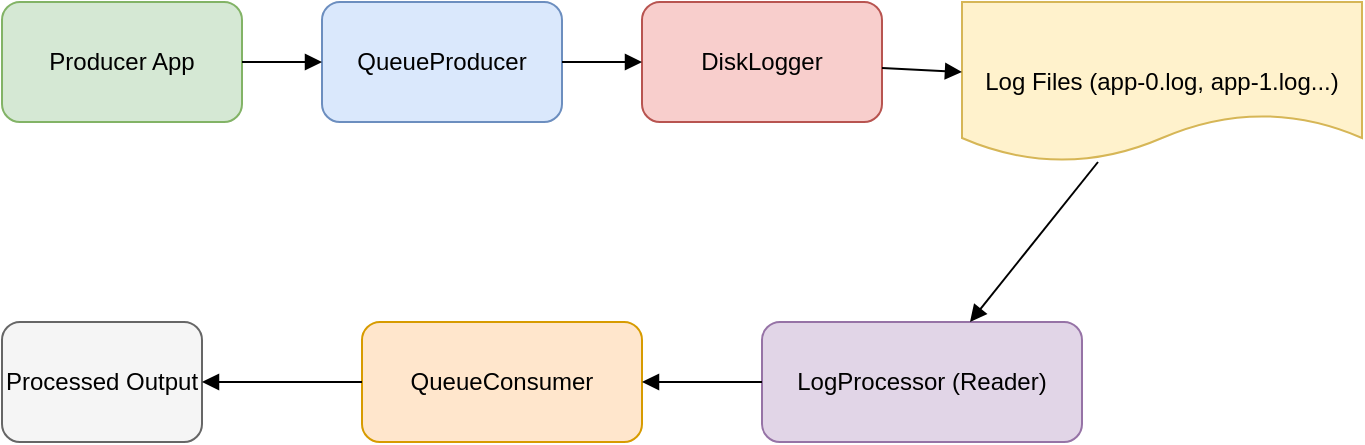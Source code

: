 <mxfile version="24.7.17">
  <diagram name="Disk-Backed Queue System" id="-O2IQ0A12SzPowNVlZzv">
    <mxGraphModel dx="1266" dy="669" grid="1" gridSize="10" guides="1" tooltips="1" connect="1" arrows="1" fold="1" page="1" pageScale="1" pageWidth="1100" pageHeight="850" math="0" shadow="0">
      <root>
        <mxCell id="0" />
        <mxCell id="1" parent="0" />
        <mxCell id="9-qPsSj8fZu835_Rr5Yz-1" value="Producer App" style="rounded=1;whiteSpace=wrap;html=1;fillColor=#d5e8d4;strokeColor=#82b366;" vertex="1" parent="1">
          <mxGeometry x="190" y="190" width="120" height="60" as="geometry" />
        </mxCell>
        <mxCell id="9-qPsSj8fZu835_Rr5Yz-2" value="QueueProducer" style="rounded=1;whiteSpace=wrap;html=1;fillColor=#dae8fc;strokeColor=#6c8ebf;" vertex="1" parent="1">
          <mxGeometry x="350" y="190" width="120" height="60" as="geometry" />
        </mxCell>
        <mxCell id="9-qPsSj8fZu835_Rr5Yz-3" value="DiskLogger" style="rounded=1;whiteSpace=wrap;html=1;fillColor=#f8cecc;strokeColor=#b85450;" vertex="1" parent="1">
          <mxGeometry x="510" y="190" width="120" height="60" as="geometry" />
        </mxCell>
        <mxCell id="9-qPsSj8fZu835_Rr5Yz-4" value="Log Files (app-0.log, app-1.log...)" style="shape=document;whiteSpace=wrap;html=1;fillColor=#fff2cc;strokeColor=#d6b656;" vertex="1" parent="1">
          <mxGeometry x="670" y="190" width="200" height="80" as="geometry" />
        </mxCell>
        <mxCell id="9-qPsSj8fZu835_Rr5Yz-5" value="LogProcessor (Reader)" style="rounded=1;whiteSpace=wrap;html=1;fillColor=#e1d5e7;strokeColor=#9673a6;" vertex="1" parent="1">
          <mxGeometry x="570" y="350" width="160" height="60" as="geometry" />
        </mxCell>
        <mxCell id="9-qPsSj8fZu835_Rr5Yz-6" value="QueueConsumer" style="rounded=1;whiteSpace=wrap;html=1;fillColor=#ffe6cc;strokeColor=#d79b00;" vertex="1" parent="1">
          <mxGeometry x="370" y="350" width="140" height="60" as="geometry" />
        </mxCell>
        <mxCell id="9-qPsSj8fZu835_Rr5Yz-7" value="Processed Output" style="rounded=1;whiteSpace=wrap;html=1;fillColor=#f5f5f5;strokeColor=#666666;" vertex="1" parent="1">
          <mxGeometry x="190" y="350" width="100" height="60" as="geometry" />
        </mxCell>
        <mxCell id="9-qPsSj8fZu835_Rr5Yz-8" style="endArrow=block;html=1;strokeColor=#000000;" edge="1" parent="1" source="9-qPsSj8fZu835_Rr5Yz-1" target="9-qPsSj8fZu835_Rr5Yz-2">
          <mxGeometry relative="1" as="geometry" />
        </mxCell>
        <mxCell id="9-qPsSj8fZu835_Rr5Yz-9" style="endArrow=block;html=1;strokeColor=#000000;" edge="1" parent="1" source="9-qPsSj8fZu835_Rr5Yz-2" target="9-qPsSj8fZu835_Rr5Yz-3">
          <mxGeometry relative="1" as="geometry" />
        </mxCell>
        <mxCell id="9-qPsSj8fZu835_Rr5Yz-10" style="endArrow=block;html=1;strokeColor=#000000;" edge="1" parent="1" source="9-qPsSj8fZu835_Rr5Yz-3" target="9-qPsSj8fZu835_Rr5Yz-4">
          <mxGeometry relative="1" as="geometry" />
        </mxCell>
        <mxCell id="9-qPsSj8fZu835_Rr5Yz-11" style="endArrow=block;html=1;strokeColor=#000000;" edge="1" parent="1" source="9-qPsSj8fZu835_Rr5Yz-4" target="9-qPsSj8fZu835_Rr5Yz-5">
          <mxGeometry relative="1" as="geometry" />
        </mxCell>
        <mxCell id="9-qPsSj8fZu835_Rr5Yz-12" style="endArrow=block;html=1;strokeColor=#000000;" edge="1" parent="1" source="9-qPsSj8fZu835_Rr5Yz-5" target="9-qPsSj8fZu835_Rr5Yz-6">
          <mxGeometry relative="1" as="geometry" />
        </mxCell>
        <mxCell id="9-qPsSj8fZu835_Rr5Yz-13" style="endArrow=block;html=1;strokeColor=#000000;" edge="1" parent="1" source="9-qPsSj8fZu835_Rr5Yz-6" target="9-qPsSj8fZu835_Rr5Yz-7">
          <mxGeometry relative="1" as="geometry" />
        </mxCell>
      </root>
    </mxGraphModel>
  </diagram>
</mxfile>
